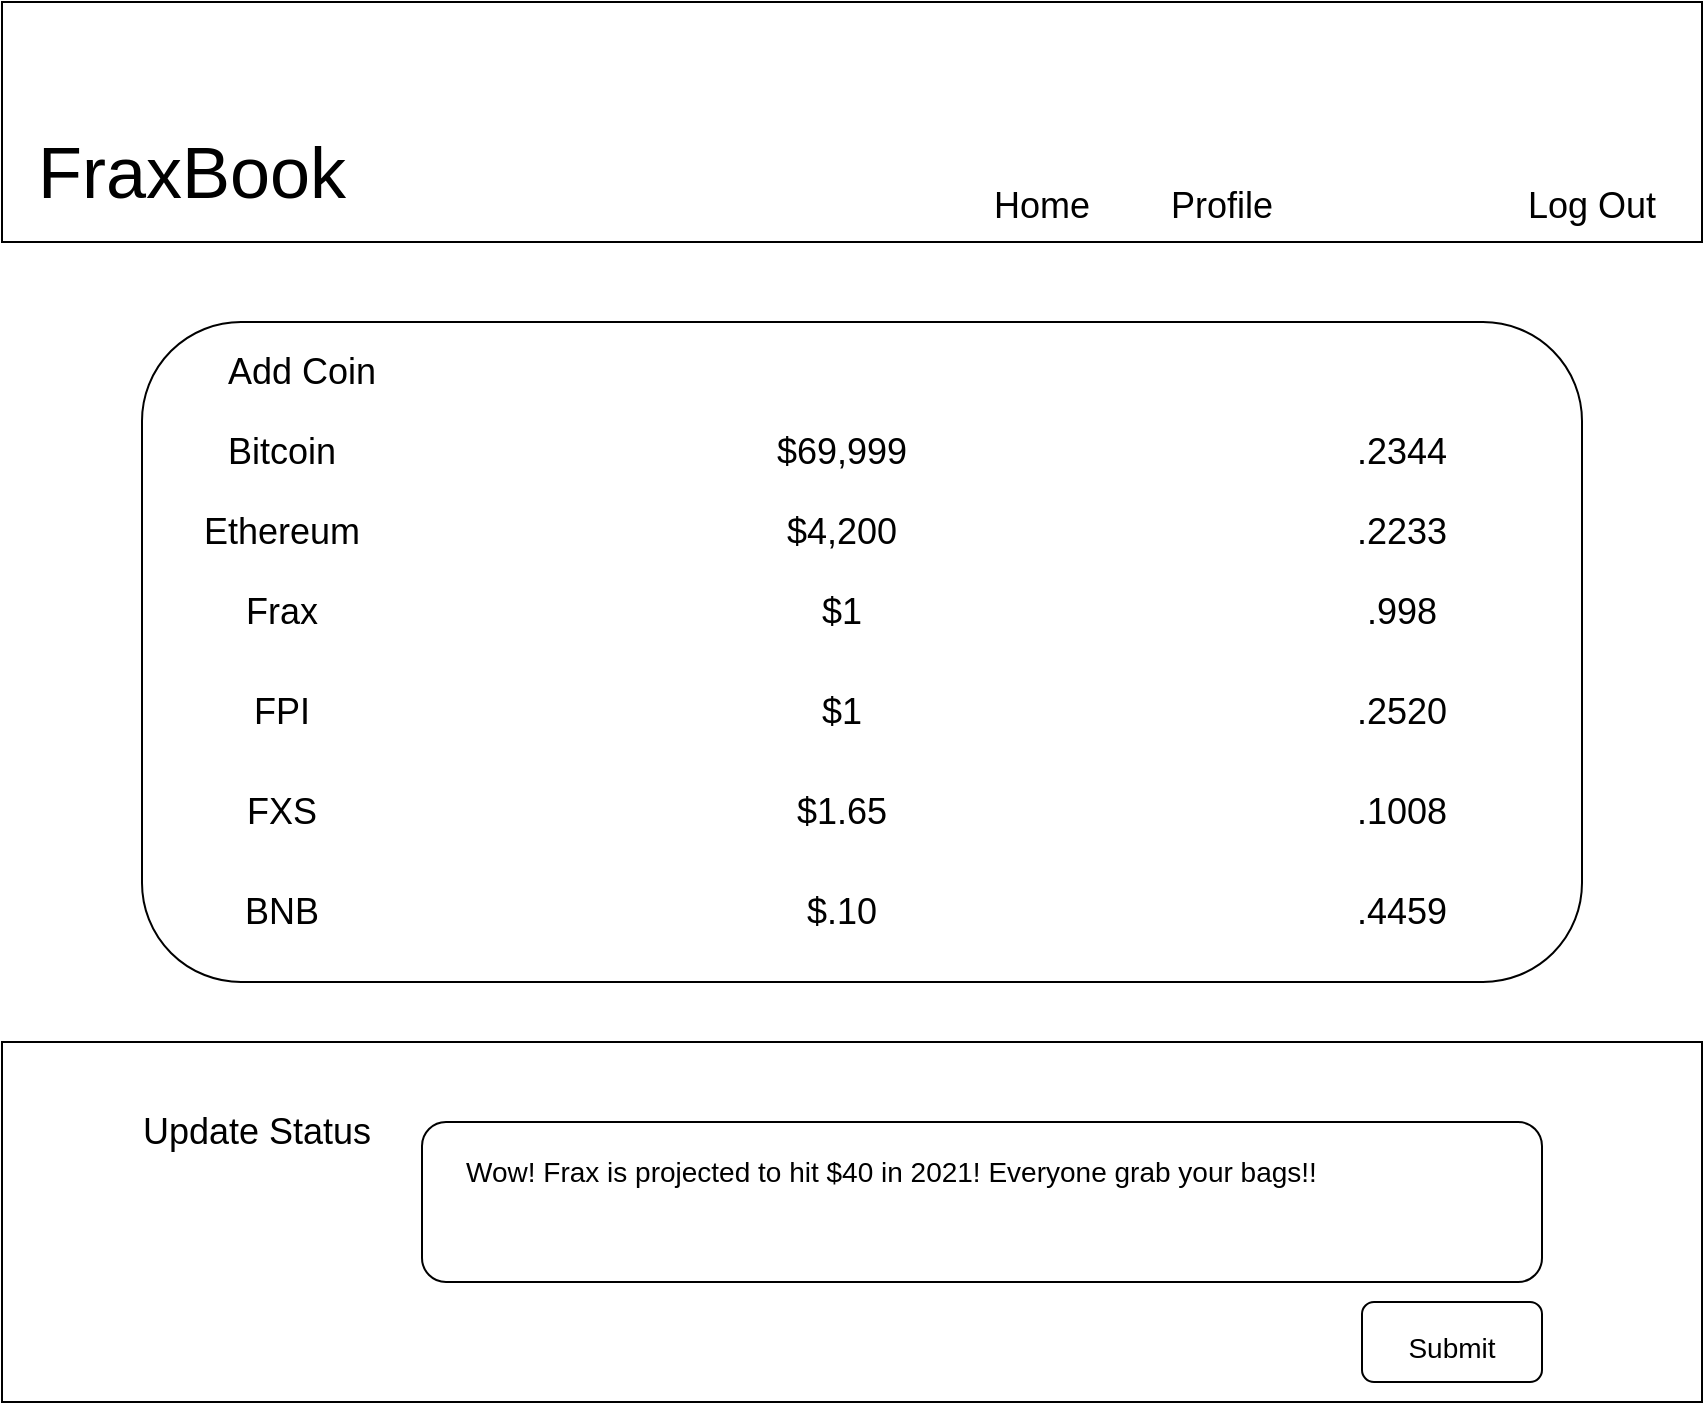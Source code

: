 <mxfile version="19.0.2" type="github">
  <diagram id="eomEjEWnQX8f18CMvut-" name="Page-1">
    <mxGraphModel dx="413" dy="562" grid="1" gridSize="10" guides="1" tooltips="1" connect="1" arrows="1" fold="1" page="1" pageScale="1" pageWidth="850" pageHeight="1100" math="0" shadow="0">
      <root>
        <mxCell id="0" />
        <mxCell id="1" parent="0" />
        <mxCell id="GJdHI24QevvxGz49E9Zf-1" value="" style="rounded=0;whiteSpace=wrap;html=1;" vertex="1" parent="1">
          <mxGeometry x="850" width="850" height="120" as="geometry" />
        </mxCell>
        <mxCell id="GJdHI24QevvxGz49E9Zf-3" value="&lt;font style=&quot;font-size: 36px;&quot;&gt;FraxBook&lt;/font&gt;" style="text;html=1;strokeColor=none;fillColor=none;align=center;verticalAlign=middle;whiteSpace=wrap;rounded=0;" vertex="1" parent="1">
          <mxGeometry x="890" y="60" width="110" height="50" as="geometry" />
        </mxCell>
        <mxCell id="GJdHI24QevvxGz49E9Zf-4" value="&lt;font style=&quot;font-size: 18px;&quot;&gt;Home&lt;/font&gt;" style="text;html=1;strokeColor=none;fillColor=none;align=center;verticalAlign=middle;whiteSpace=wrap;rounded=0;fontSize=36;" vertex="1" parent="1">
          <mxGeometry x="1340" y="80" width="60" height="30" as="geometry" />
        </mxCell>
        <mxCell id="GJdHI24QevvxGz49E9Zf-5" value="&lt;font style=&quot;font-size: 18px;&quot;&gt;Profile&lt;/font&gt;" style="text;html=1;strokeColor=none;fillColor=none;align=center;verticalAlign=middle;whiteSpace=wrap;rounded=0;fontSize=36;" vertex="1" parent="1">
          <mxGeometry x="1430" y="80" width="60" height="30" as="geometry" />
        </mxCell>
        <mxCell id="GJdHI24QevvxGz49E9Zf-7" value="&lt;font style=&quot;font-size: 18px;&quot;&gt;Log Out&lt;/font&gt;" style="text;html=1;strokeColor=none;fillColor=none;align=center;verticalAlign=middle;whiteSpace=wrap;rounded=0;fontSize=36;" vertex="1" parent="1">
          <mxGeometry x="1610" y="80" width="70" height="30" as="geometry" />
        </mxCell>
        <mxCell id="GJdHI24QevvxGz49E9Zf-30" style="edgeStyle=orthogonalEdgeStyle;rounded=0;orthogonalLoop=1;jettySize=auto;html=1;exitX=0.5;exitY=1;exitDx=0;exitDy=0;fontSize=18;" edge="1" parent="1" source="GJdHI24QevvxGz49E9Zf-10">
          <mxGeometry relative="1" as="geometry">
            <mxPoint x="1280" y="470" as="targetPoint" />
            <Array as="points">
              <mxPoint x="1280" y="470" />
              <mxPoint x="1280" y="470" />
            </Array>
          </mxGeometry>
        </mxCell>
        <mxCell id="GJdHI24QevvxGz49E9Zf-33" style="edgeStyle=orthogonalEdgeStyle;rounded=0;orthogonalLoop=1;jettySize=auto;html=1;exitX=0.5;exitY=1;exitDx=0;exitDy=0;fontSize=18;" edge="1" parent="1" source="GJdHI24QevvxGz49E9Zf-10">
          <mxGeometry relative="1" as="geometry">
            <mxPoint x="1280" y="490" as="targetPoint" />
          </mxGeometry>
        </mxCell>
        <mxCell id="GJdHI24QevvxGz49E9Zf-10" value="" style="rounded=1;whiteSpace=wrap;html=1;fontSize=18;" vertex="1" parent="1">
          <mxGeometry x="920" y="160" width="720" height="330" as="geometry" />
        </mxCell>
        <mxCell id="GJdHI24QevvxGz49E9Zf-11" value="Add Coin" style="text;html=1;strokeColor=none;fillColor=none;align=center;verticalAlign=middle;whiteSpace=wrap;rounded=0;fontSize=18;" vertex="1" parent="1">
          <mxGeometry x="960" y="170" width="80" height="30" as="geometry" />
        </mxCell>
        <mxCell id="GJdHI24QevvxGz49E9Zf-12" value="Bitcoin" style="text;html=1;strokeColor=none;fillColor=none;align=center;verticalAlign=middle;whiteSpace=wrap;rounded=0;fontSize=18;" vertex="1" parent="1">
          <mxGeometry x="960" y="210" width="60" height="30" as="geometry" />
        </mxCell>
        <mxCell id="GJdHI24QevvxGz49E9Zf-13" value="Ethereum" style="text;html=1;strokeColor=none;fillColor=none;align=center;verticalAlign=middle;whiteSpace=wrap;rounded=0;fontSize=18;" vertex="1" parent="1">
          <mxGeometry x="960" y="250" width="60" height="30" as="geometry" />
        </mxCell>
        <mxCell id="GJdHI24QevvxGz49E9Zf-14" value="Frax" style="text;html=1;strokeColor=none;fillColor=none;align=center;verticalAlign=middle;whiteSpace=wrap;rounded=0;fontSize=18;" vertex="1" parent="1">
          <mxGeometry x="960" y="290" width="60" height="30" as="geometry" />
        </mxCell>
        <mxCell id="GJdHI24QevvxGz49E9Zf-15" value="FPI" style="text;html=1;strokeColor=none;fillColor=none;align=center;verticalAlign=middle;whiteSpace=wrap;rounded=0;fontSize=18;" vertex="1" parent="1">
          <mxGeometry x="960" y="340" width="60" height="30" as="geometry" />
        </mxCell>
        <mxCell id="GJdHI24QevvxGz49E9Zf-16" value="$69,999" style="text;html=1;strokeColor=none;fillColor=none;align=center;verticalAlign=middle;whiteSpace=wrap;rounded=0;fontSize=18;" vertex="1" parent="1">
          <mxGeometry x="1240" y="210" width="60" height="30" as="geometry" />
        </mxCell>
        <mxCell id="GJdHI24QevvxGz49E9Zf-17" value="$4,200" style="text;html=1;strokeColor=none;fillColor=none;align=center;verticalAlign=middle;whiteSpace=wrap;rounded=0;fontSize=18;" vertex="1" parent="1">
          <mxGeometry x="1240" y="250" width="60" height="30" as="geometry" />
        </mxCell>
        <mxCell id="GJdHI24QevvxGz49E9Zf-18" value="$1" style="text;html=1;strokeColor=none;fillColor=none;align=center;verticalAlign=middle;whiteSpace=wrap;rounded=0;fontSize=18;" vertex="1" parent="1">
          <mxGeometry x="1240" y="290" width="60" height="30" as="geometry" />
        </mxCell>
        <mxCell id="GJdHI24QevvxGz49E9Zf-19" value="$1" style="text;html=1;strokeColor=none;fillColor=none;align=center;verticalAlign=middle;whiteSpace=wrap;rounded=0;fontSize=18;" vertex="1" parent="1">
          <mxGeometry x="1240" y="340" width="60" height="30" as="geometry" />
        </mxCell>
        <mxCell id="GJdHI24QevvxGz49E9Zf-20" value=".2344" style="text;html=1;strokeColor=none;fillColor=none;align=center;verticalAlign=middle;whiteSpace=wrap;rounded=0;fontSize=18;" vertex="1" parent="1">
          <mxGeometry x="1520" y="210" width="60" height="30" as="geometry" />
        </mxCell>
        <mxCell id="GJdHI24QevvxGz49E9Zf-21" value=".2233" style="text;html=1;strokeColor=none;fillColor=none;align=center;verticalAlign=middle;whiteSpace=wrap;rounded=0;fontSize=18;" vertex="1" parent="1">
          <mxGeometry x="1520" y="250" width="60" height="30" as="geometry" />
        </mxCell>
        <mxCell id="GJdHI24QevvxGz49E9Zf-22" value=".998" style="text;html=1;strokeColor=none;fillColor=none;align=center;verticalAlign=middle;whiteSpace=wrap;rounded=0;fontSize=18;" vertex="1" parent="1">
          <mxGeometry x="1520" y="290" width="60" height="30" as="geometry" />
        </mxCell>
        <mxCell id="GJdHI24QevvxGz49E9Zf-23" value=".2520" style="text;html=1;strokeColor=none;fillColor=none;align=center;verticalAlign=middle;whiteSpace=wrap;rounded=0;fontSize=18;" vertex="1" parent="1">
          <mxGeometry x="1520" y="340" width="60" height="30" as="geometry" />
        </mxCell>
        <mxCell id="GJdHI24QevvxGz49E9Zf-24" value="FXS" style="text;html=1;strokeColor=none;fillColor=none;align=center;verticalAlign=middle;whiteSpace=wrap;rounded=0;fontSize=18;" vertex="1" parent="1">
          <mxGeometry x="960" y="390" width="60" height="30" as="geometry" />
        </mxCell>
        <mxCell id="GJdHI24QevvxGz49E9Zf-25" value="$1.65" style="text;html=1;strokeColor=none;fillColor=none;align=center;verticalAlign=middle;whiteSpace=wrap;rounded=0;fontSize=18;" vertex="1" parent="1">
          <mxGeometry x="1240" y="390" width="60" height="30" as="geometry" />
        </mxCell>
        <mxCell id="GJdHI24QevvxGz49E9Zf-26" value=".1008" style="text;html=1;strokeColor=none;fillColor=none;align=center;verticalAlign=middle;whiteSpace=wrap;rounded=0;fontSize=18;" vertex="1" parent="1">
          <mxGeometry x="1520" y="390" width="60" height="30" as="geometry" />
        </mxCell>
        <mxCell id="GJdHI24QevvxGz49E9Zf-27" value="" style="rounded=0;whiteSpace=wrap;html=1;fontSize=18;" vertex="1" parent="1">
          <mxGeometry x="850" y="520" width="850" height="180" as="geometry" />
        </mxCell>
        <mxCell id="GJdHI24QevvxGz49E9Zf-28" value="Update Status" style="text;html=1;strokeColor=none;fillColor=none;align=center;verticalAlign=middle;whiteSpace=wrap;rounded=0;fontSize=18;" vertex="1" parent="1">
          <mxGeometry x="915" y="550" width="125" height="30" as="geometry" />
        </mxCell>
        <mxCell id="GJdHI24QevvxGz49E9Zf-29" value="BNB" style="text;html=1;strokeColor=none;fillColor=none;align=center;verticalAlign=middle;whiteSpace=wrap;rounded=0;fontSize=18;" vertex="1" parent="1">
          <mxGeometry x="960" y="440" width="60" height="30" as="geometry" />
        </mxCell>
        <mxCell id="GJdHI24QevvxGz49E9Zf-31" value="$.10" style="text;html=1;strokeColor=none;fillColor=none;align=center;verticalAlign=middle;whiteSpace=wrap;rounded=0;fontSize=18;" vertex="1" parent="1">
          <mxGeometry x="1240" y="440" width="60" height="30" as="geometry" />
        </mxCell>
        <mxCell id="GJdHI24QevvxGz49E9Zf-32" value=".4459" style="text;html=1;strokeColor=none;fillColor=none;align=center;verticalAlign=middle;whiteSpace=wrap;rounded=0;fontSize=18;" vertex="1" parent="1">
          <mxGeometry x="1520" y="440" width="60" height="30" as="geometry" />
        </mxCell>
        <mxCell id="GJdHI24QevvxGz49E9Zf-36" value="" style="rounded=1;whiteSpace=wrap;html=1;fontSize=24;" vertex="1" parent="1">
          <mxGeometry x="1060" y="560" width="560" height="80" as="geometry" />
        </mxCell>
        <mxCell id="GJdHI24QevvxGz49E9Zf-38" value="" style="rounded=1;whiteSpace=wrap;html=1;fontSize=24;" vertex="1" parent="1">
          <mxGeometry x="1530" y="650" width="90" height="40" as="geometry" />
        </mxCell>
        <mxCell id="GJdHI24QevvxGz49E9Zf-39" value="&lt;font style=&quot;font-size: 14px;&quot;&gt;Submit&lt;/font&gt;" style="text;html=1;strokeColor=none;fillColor=none;align=center;verticalAlign=middle;whiteSpace=wrap;rounded=0;fontSize=24;" vertex="1" parent="1">
          <mxGeometry x="1545" y="655" width="60" height="30" as="geometry" />
        </mxCell>
        <mxCell id="GJdHI24QevvxGz49E9Zf-40" value="&lt;div align=&quot;left&quot;&gt;Wow! Frax is projected to hit $40 in 2021! Everyone grab your bags!!&lt;br&gt;&lt;/div&gt;" style="text;html=1;strokeColor=none;fillColor=none;align=left;verticalAlign=middle;whiteSpace=wrap;rounded=0;fontSize=14;" vertex="1" parent="1">
          <mxGeometry x="1080" y="570" width="510" height="30" as="geometry" />
        </mxCell>
      </root>
    </mxGraphModel>
  </diagram>
</mxfile>
